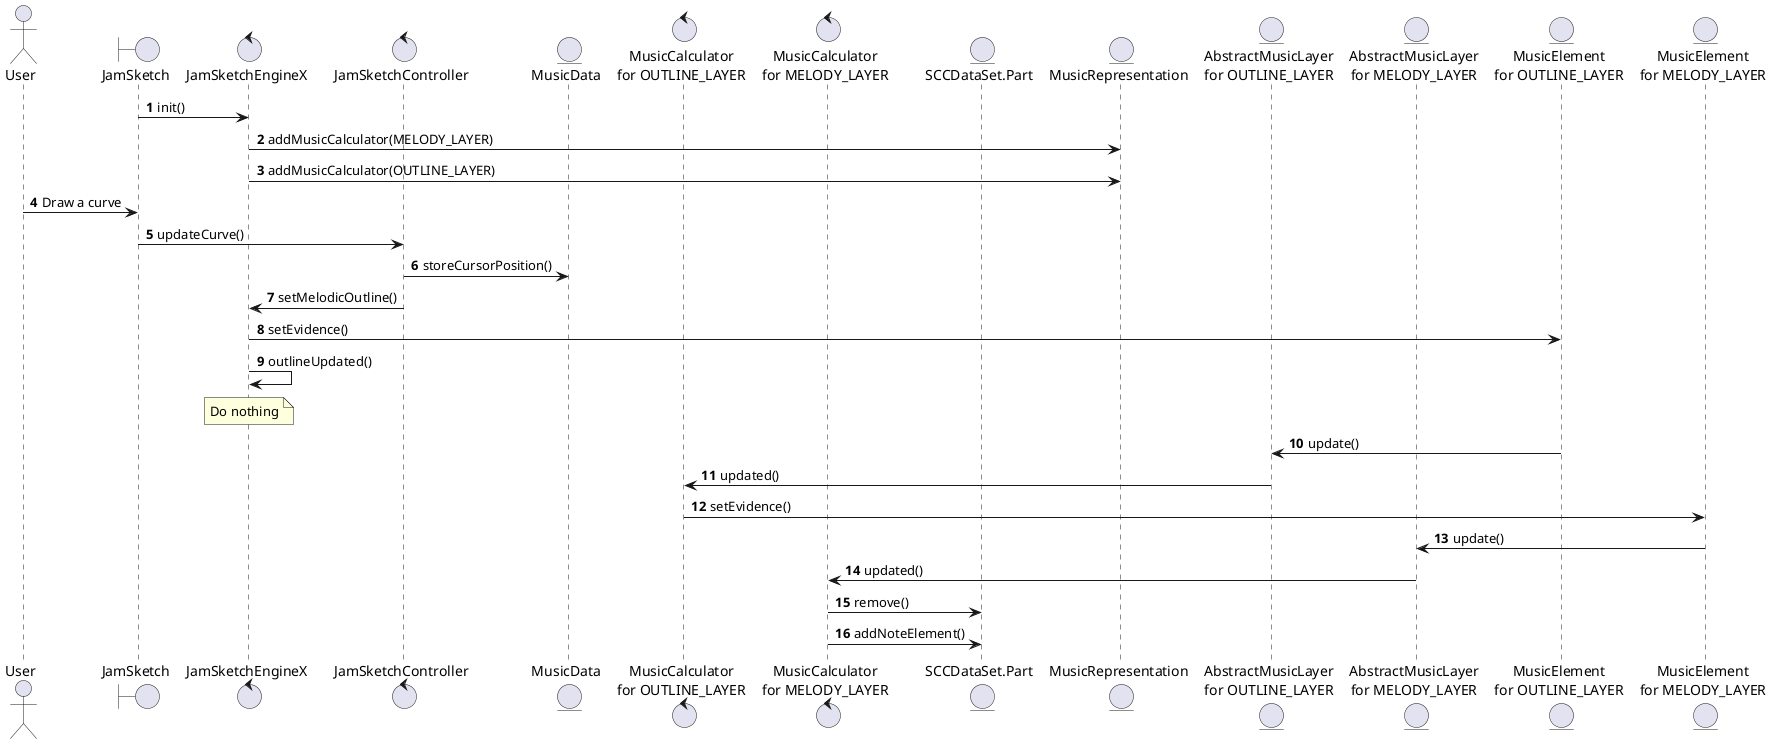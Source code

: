 @startuml
'https://plantuml.com/sequence-diagram

autonumber

actor User
boundary JamSketch
control JamSketchEngineX
control JamSketchController
entity MusicData
control "MusicCalculator\nfor OUTLINE_LAYER"
control "MusicCalculator\nfor MELODY_LAYER"
entity SCCDataSet.Part
entity MusicRepresentation
entity "AbstractMusicLayer\nfor OUTLINE_LAYER"
entity "AbstractMusicLayer\nfor MELODY_LAYER"
entity "MusicElement\nfor OUTLINE_LAYER"
entity "MusicElement\nfor MELODY_LAYER"

JamSketch -> JamSketchEngineX: init()
JamSketchEngineX -> MusicRepresentation: addMusicCalculator(MELODY_LAYER)
JamSketchEngineX -> MusicRepresentation: addMusicCalculator(OUTLINE_LAYER)
User -> JamSketch: Draw a curve
JamSketch -> JamSketchController: updateCurve()
JamSketchController -> MusicData: storeCursorPosition()
JamSketchController -> JamSketchEngineX: setMelodicOutline()
JamSketchEngineX -> "MusicElement\nfor OUTLINE_LAYER": setEvidence()
JamSketchEngineX -> JamSketchEngineX: outlineUpdated()
note over JamSketchEngineX
    Do nothing
end note
'MusicElement -> MusicElement: parent()
"MusicElement\nfor OUTLINE_LAYER" -> "AbstractMusicLayer\nfor OUTLINE_LAYER": update()
"AbstractMusicLayer\nfor OUTLINE_LAYER" -> "MusicCalculator\nfor OUTLINE_LAYER": updated()
"MusicCalculator\nfor OUTLINE_LAYER" -> "MusicElement\nfor MELODY_LAYER": setEvidence()
"MusicElement\nfor MELODY_LAYER" -> "AbstractMusicLayer\nfor MELODY_LAYER": update()
"AbstractMusicLayer\nfor MELODY_LAYER" -> "MusicCalculator\nfor MELODY_LAYER": updated()
"MusicCalculator\nfor MELODY_LAYER" -> SCCDataSet.Part: remove()
"MusicCalculator\nfor MELODY_LAYER" -> SCCDataSet.Part: addNoteElement()
'AbstractMusicLayer -> "MusicCalculator\nfor MELODY_LAYER": updated()

'JamSketchEngineSimple -> JamSketchEngineSimple: outlineUpdated(measure, tick)

@enduml